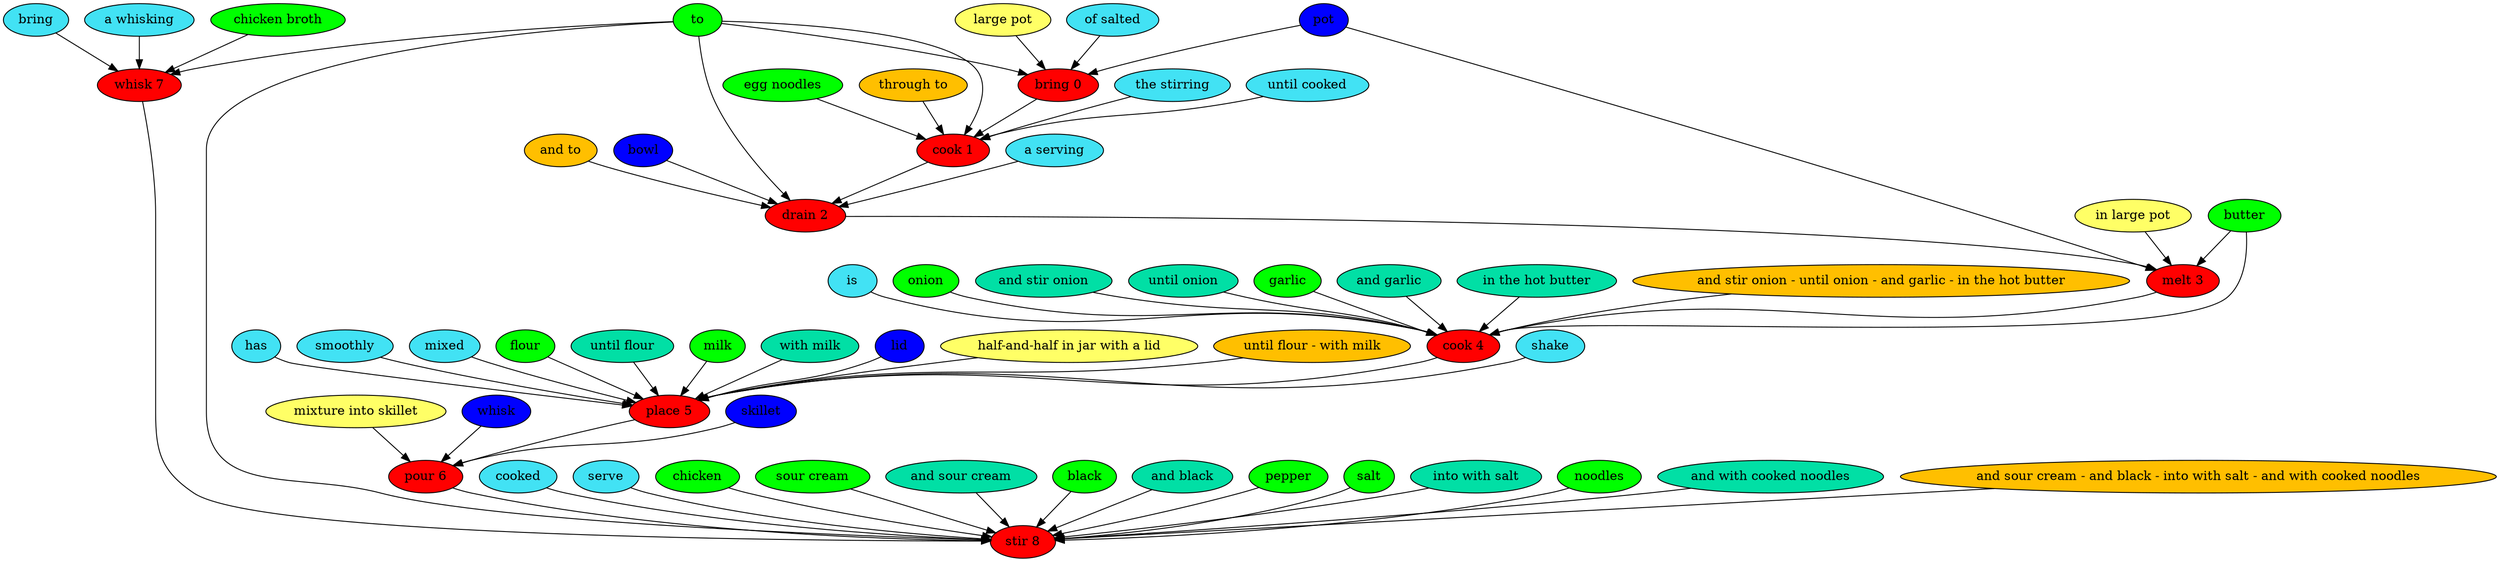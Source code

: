 digraph G {
"bring 0" [style=filled, fillcolor=red];
"of salted" [style=filled, fillcolor="#42e2f4"];
"of salted" -> "bring 0";
to [style=filled, fillcolor=green];
to -> "bring 0";
pot [style=filled, fillcolor="#0000ff"];
pot -> "bring 0";
"large pot" [style=filled, fillcolor="#ffff66"];
"large pot" -> "bring 0";
"cook 1" [style=filled, fillcolor=red];
"the stirring" [style=filled, fillcolor="#42e2f4"];
"the stirring" -> "cook 1";
"until cooked" [style=filled, fillcolor="#42e2f4"];
"until cooked" -> "cook 1";
"egg noodles" [style=filled, fillcolor=green];
"egg noodles" -> "cook 1";
to [style=filled, fillcolor=green];
to -> "cook 1";
"through to" [style=filled, fillcolor="#01DFA5"];
"through to" -> "cook 1";
"through to" [style=filled, fillcolor="#FFBF00"];
"drain 2" [style=filled, fillcolor=red];
"a serving" [style=filled, fillcolor="#42e2f4"];
"a serving" -> "drain 2";
to [style=filled, fillcolor=green];
to -> "drain 2";
"and to" [style=filled, fillcolor="#01DFA5"];
"and to" -> "drain 2";
bowl [style=filled, fillcolor="#0000ff"];
bowl -> "drain 2";
"and to" [style=filled, fillcolor="#FFBF00"];
"melt 3" [style=filled, fillcolor=red];
butter [style=filled, fillcolor=green];
butter -> "melt 3";
pot [style=filled, fillcolor="#0000ff"];
pot -> "melt 3";
"in large pot" [style=filled, fillcolor="#ffff66"];
"in large pot" -> "melt 3";
"cook 4" [style=filled, fillcolor=red];
is [style=filled, fillcolor="#42e2f4"];
is -> "cook 4";
onion [style=filled, fillcolor=green];
onion -> "cook 4";
"and stir onion" [style=filled, fillcolor="#01DFA5"];
"and stir onion" -> "cook 4";
"until onion" [style=filled, fillcolor="#01DFA5"];
"until onion" -> "cook 4";
garlic [style=filled, fillcolor=green];
garlic -> "cook 4";
"and garlic" [style=filled, fillcolor="#01DFA5"];
"and garlic" -> "cook 4";
butter [style=filled, fillcolor=green];
butter -> "cook 4";
"in the hot butter" [style=filled, fillcolor="#01DFA5"];
"in the hot butter" -> "cook 4";
"and stir onion - until onion - and garlic - in the hot butter" [style=filled, fillcolor="#FFBF00"];
"and stir onion - until onion - and garlic - in the hot butter" -> "cook 4";
"place 5" [style=filled, fillcolor=red];
shake [style=filled, fillcolor="#42e2f4"];
shake -> "place 5";
has [style=filled, fillcolor="#42e2f4"];
has -> "place 5";
smoothly [style=filled, fillcolor="#42e2f4"];
smoothly -> "place 5";
mixed [style=filled, fillcolor="#42e2f4"];
mixed -> "place 5";
flour [style=filled, fillcolor=green];
flour -> "place 5";
"until flour" [style=filled, fillcolor="#01DFA5"];
"until flour" -> "place 5";
milk [style=filled, fillcolor=green];
milk -> "place 5";
"with milk" [style=filled, fillcolor="#01DFA5"];
"with milk" -> "place 5";
lid [style=filled, fillcolor="#0000ff"];
lid -> "place 5";
"half-and-half in jar with a lid" [style=filled, fillcolor="#ffff66"];
"half-and-half in jar with a lid" -> "place 5";
"until flour - with milk" [style=filled, fillcolor="#FFBF00"];
"until flour - with milk" -> "place 5";
"pour 6" [style=filled, fillcolor=red];
skillet [style=filled, fillcolor="#0000ff"];
skillet -> "pour 6";
"mixture into skillet" [style=filled, fillcolor="#ffff66"];
"mixture into skillet" -> "pour 6";
whisk [style=filled, fillcolor="#0000ff"];
whisk -> "pour 6";
"whisk 7" [style=filled, fillcolor=red];
bring [style=filled, fillcolor="#42e2f4"];
bring -> "whisk 7";
"a whisking" [style=filled, fillcolor="#42e2f4"];
"a whisking" -> "whisk 7";
"chicken broth" [style=filled, fillcolor=green];
"chicken broth" -> "whisk 7";
to [style=filled, fillcolor=green];
to -> "whisk 7";
"stir 8" [style=filled, fillcolor=red];
cooked [style=filled, fillcolor="#42e2f4"];
cooked -> "stir 8";
serve [style=filled, fillcolor="#42e2f4"];
serve -> "stir 8";
chicken [style=filled, fillcolor=green];
chicken -> "stir 8";
"sour cream" [style=filled, fillcolor=green];
"sour cream" -> "stir 8";
"and sour cream" [style=filled, fillcolor="#01DFA5"];
"and sour cream" -> "stir 8";
black [style=filled, fillcolor=green];
black -> "stir 8";
"and black" [style=filled, fillcolor="#01DFA5"];
"and black" -> "stir 8";
pepper [style=filled, fillcolor=green];
pepper -> "stir 8";
to [style=filled, fillcolor=green];
to -> "stir 8";
salt [style=filled, fillcolor=green];
salt -> "stir 8";
"into with salt" [style=filled, fillcolor="#01DFA5"];
"into with salt" -> "stir 8";
noodles [style=filled, fillcolor=green];
noodles -> "stir 8";
"and with cooked noodles" [style=filled, fillcolor="#01DFA5"];
"and with cooked noodles" -> "stir 8";
"and sour cream - and black - into with salt - and with cooked noodles" [style=filled, fillcolor="#FFBF00"];
"and sour cream - and black - into with salt - and with cooked noodles" -> "stir 8";
"bring 0" -> "cook 1";
"cook 1" -> "drain 2";
"drain 2" -> "melt 3";
"melt 3" -> "cook 4";
"cook 4" -> "place 5";
"place 5" -> "pour 6";
"pour 6" -> "stir 8";
"whisk 7" -> "stir 8";
}
